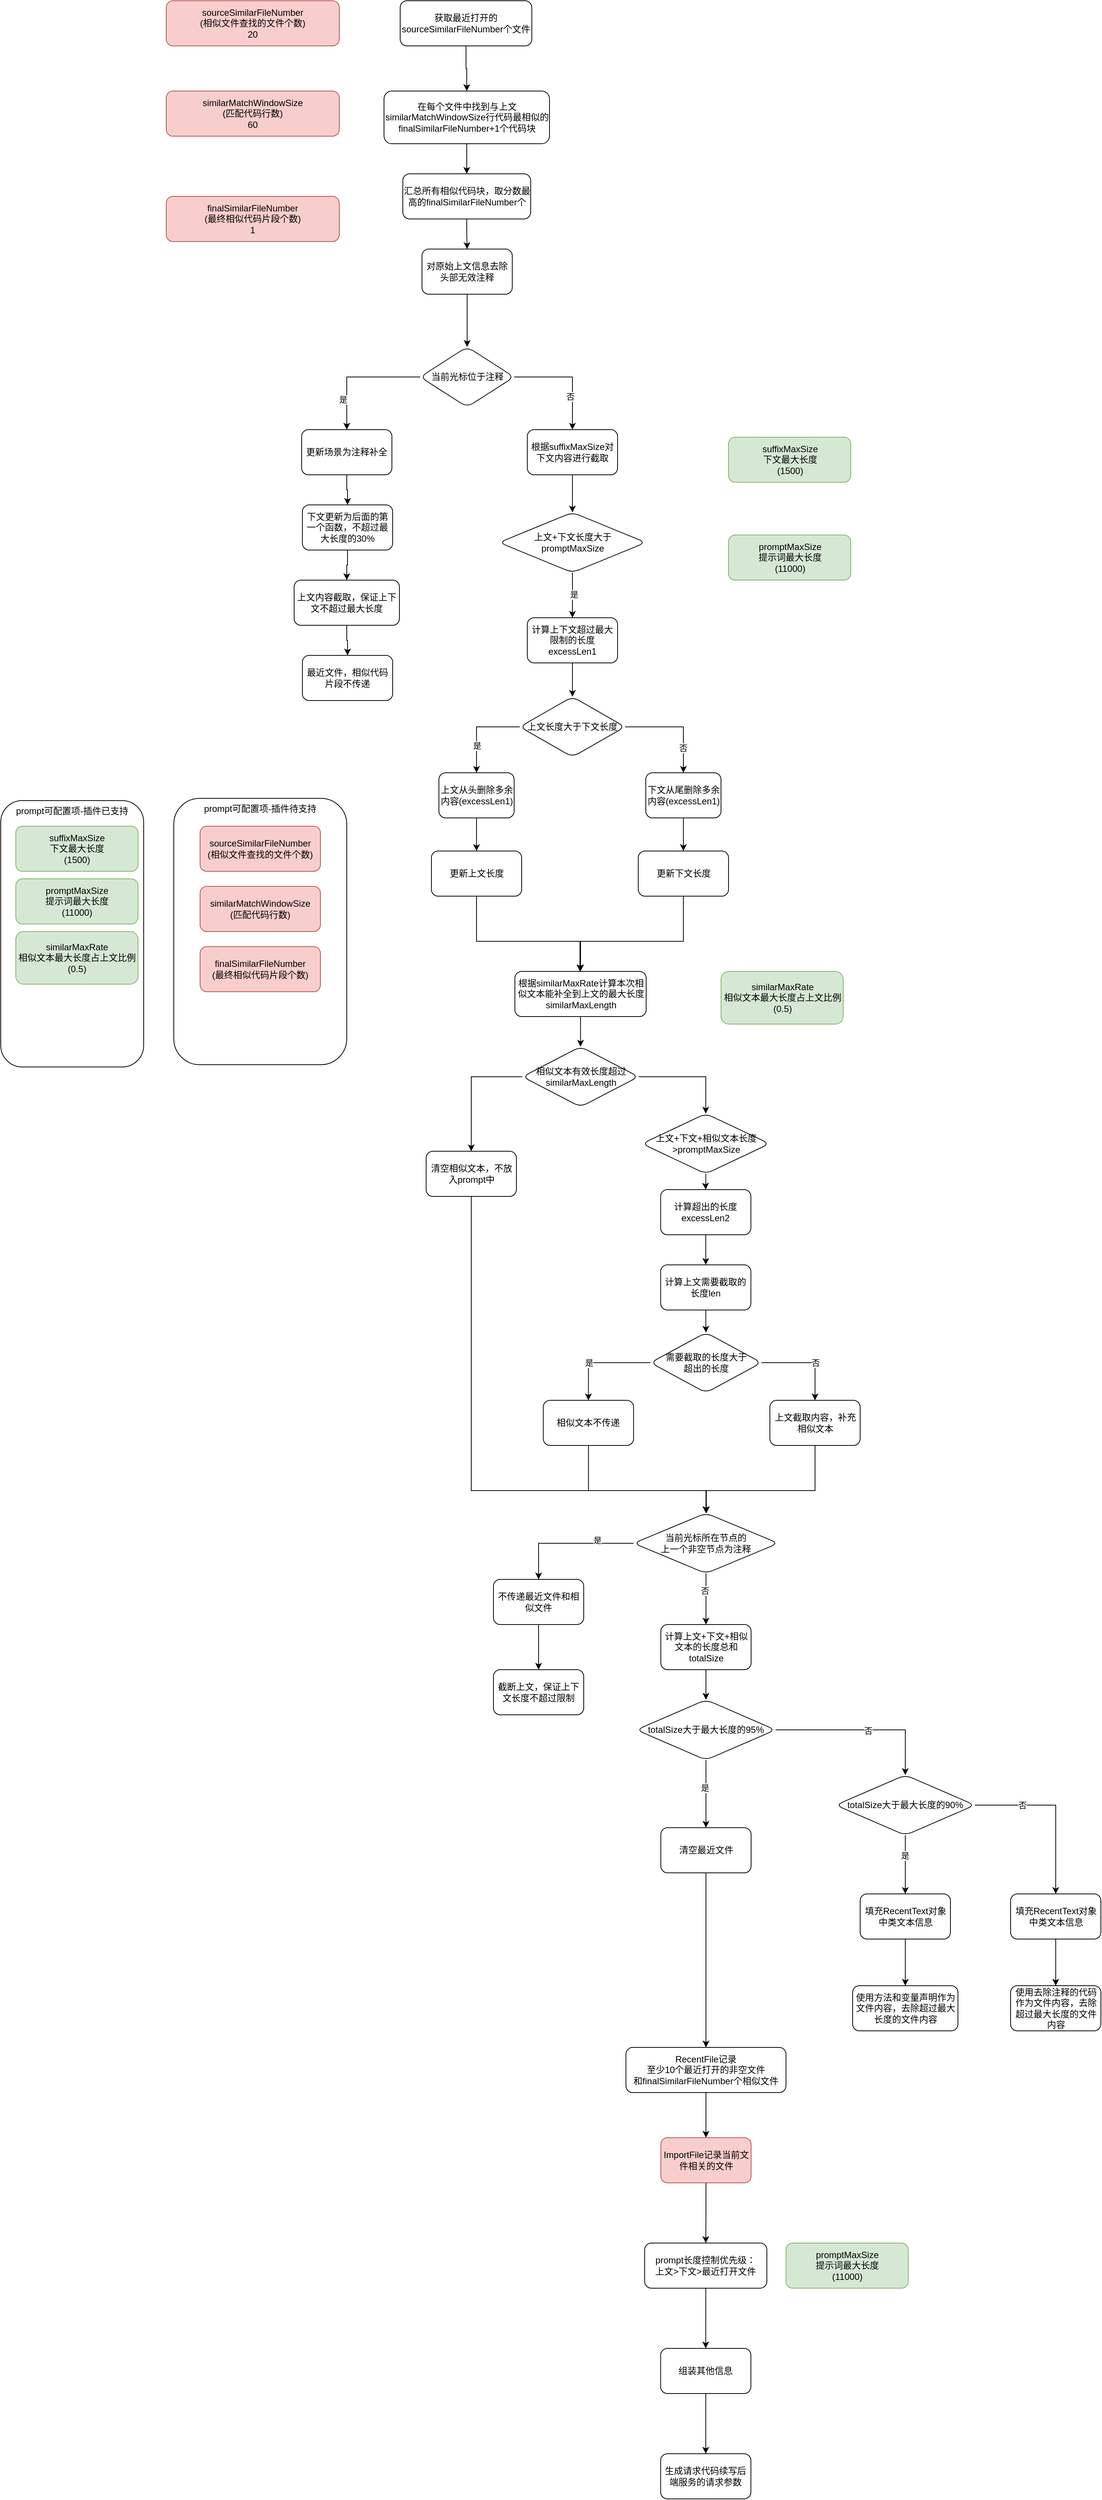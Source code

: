 <mxfile version="24.6.4" type="github" pages="2">
  <diagram id="vzhNXn0cpR2loQYzylK0" name="代码续写prompt构建">
    <mxGraphModel dx="1313" dy="1872" grid="1" gridSize="10" guides="1" tooltips="1" connect="1" arrows="1" fold="1" page="1" pageScale="1" pageWidth="827" pageHeight="1169" math="0" shadow="0">
      <root>
        <mxCell id="0" />
        <mxCell id="1" parent="0" />
        <mxCell id="B659ajGcxB3UIlLO64on-79" value="prompt可配置项-插件待支持" style="rounded=1;whiteSpace=wrap;html=1;verticalAlign=top;" vertex="1" parent="1">
          <mxGeometry x="860" y="640" width="230" height="354.01" as="geometry" />
        </mxCell>
        <mxCell id="raw9m31f8Q8C_QpOb1Fa-11" value="" style="edgeStyle=orthogonalEdgeStyle;rounded=0;orthogonalLoop=1;jettySize=auto;html=1;" parent="1" source="raw9m31f8Q8C_QpOb1Fa-6" target="raw9m31f8Q8C_QpOb1Fa-7" edge="1">
          <mxGeometry relative="1" as="geometry" />
        </mxCell>
        <mxCell id="raw9m31f8Q8C_QpOb1Fa-6" value="获取最近打开的&lt;span style=&quot;background-color: initial;&quot;&gt;sourceS&lt;/span&gt;imilar&lt;span style=&quot;background-color: initial;&quot;&gt;File&lt;/span&gt;&lt;span style=&quot;background-color: initial;&quot;&gt;Number&lt;/span&gt;个文件" style="rounded=1;whiteSpace=wrap;html=1;" parent="1" vertex="1">
          <mxGeometry x="1161" y="-420" width="175" height="60" as="geometry" />
        </mxCell>
        <mxCell id="raw9m31f8Q8C_QpOb1Fa-13" value="" style="edgeStyle=orthogonalEdgeStyle;rounded=0;orthogonalLoop=1;jettySize=auto;html=1;" parent="1" source="raw9m31f8Q8C_QpOb1Fa-7" target="raw9m31f8Q8C_QpOb1Fa-12" edge="1">
          <mxGeometry relative="1" as="geometry" />
        </mxCell>
        <mxCell id="raw9m31f8Q8C_QpOb1Fa-7" value="在每个文件中找到与上文similarMatchWindowSize行代码最相似的finalSimilarFileNumber+1个代码块" style="rounded=1;whiteSpace=wrap;html=1;" parent="1" vertex="1">
          <mxGeometry x="1139.5" y="-300" width="220" height="70" as="geometry" />
        </mxCell>
        <mxCell id="B659ajGcxB3UIlLO64on-47" style="edgeStyle=orthogonalEdgeStyle;rounded=0;orthogonalLoop=1;jettySize=auto;html=1;entryX=0.5;entryY=0;entryDx=0;entryDy=0;" edge="1" parent="1" source="raw9m31f8Q8C_QpOb1Fa-12" target="raw9m31f8Q8C_QpOb1Fa-14">
          <mxGeometry relative="1" as="geometry" />
        </mxCell>
        <mxCell id="raw9m31f8Q8C_QpOb1Fa-12" value="汇总所有相似代码块，取分数最高的finalSimilarFileNumber个" style="whiteSpace=wrap;html=1;rounded=1;" parent="1" vertex="1">
          <mxGeometry x="1164.5" y="-190" width="170" height="60" as="geometry" />
        </mxCell>
        <mxCell id="raw9m31f8Q8C_QpOb1Fa-16" value="" style="edgeStyle=orthogonalEdgeStyle;rounded=0;orthogonalLoop=1;jettySize=auto;html=1;" parent="1" source="raw9m31f8Q8C_QpOb1Fa-14" target="raw9m31f8Q8C_QpOb1Fa-15" edge="1">
          <mxGeometry relative="1" as="geometry" />
        </mxCell>
        <mxCell id="raw9m31f8Q8C_QpOb1Fa-14" value="对原始上文信息去除头部无效注释" style="rounded=1;whiteSpace=wrap;html=1;" parent="1" vertex="1">
          <mxGeometry x="1190" y="-90" width="120" height="60" as="geometry" />
        </mxCell>
        <mxCell id="raw9m31f8Q8C_QpOb1Fa-21" value="" style="edgeStyle=orthogonalEdgeStyle;rounded=0;orthogonalLoop=1;jettySize=auto;html=1;" parent="1" source="raw9m31f8Q8C_QpOb1Fa-15" target="raw9m31f8Q8C_QpOb1Fa-20" edge="1">
          <mxGeometry relative="1" as="geometry" />
        </mxCell>
        <mxCell id="raw9m31f8Q8C_QpOb1Fa-22" value="否" style="edgeLabel;html=1;align=center;verticalAlign=middle;resizable=0;points=[];" parent="raw9m31f8Q8C_QpOb1Fa-21" vertex="1" connectable="0">
          <mxGeometry x="0.403" y="-3" relative="1" as="geometry">
            <mxPoint as="offset" />
          </mxGeometry>
        </mxCell>
        <mxCell id="B659ajGcxB3UIlLO64on-84" style="edgeStyle=orthogonalEdgeStyle;rounded=0;orthogonalLoop=1;jettySize=auto;html=1;entryX=0.5;entryY=0;entryDx=0;entryDy=0;" edge="1" parent="1" source="raw9m31f8Q8C_QpOb1Fa-15" target="B659ajGcxB3UIlLO64on-80">
          <mxGeometry relative="1" as="geometry" />
        </mxCell>
        <mxCell id="B659ajGcxB3UIlLO64on-86" value="是" style="edgeLabel;html=1;align=center;verticalAlign=middle;resizable=0;points=[];" vertex="1" connectable="0" parent="B659ajGcxB3UIlLO64on-84">
          <mxGeometry x="-0.013" y="-1" relative="1" as="geometry">
            <mxPoint x="-20" y="31" as="offset" />
          </mxGeometry>
        </mxCell>
        <mxCell id="raw9m31f8Q8C_QpOb1Fa-15" value="当前光标位于注释" style="rhombus;whiteSpace=wrap;html=1;rounded=1;" parent="1" vertex="1">
          <mxGeometry x="1187.5" y="40" width="125" height="80" as="geometry" />
        </mxCell>
        <mxCell id="raw9m31f8Q8C_QpOb1Fa-24" value="" style="edgeStyle=orthogonalEdgeStyle;rounded=0;orthogonalLoop=1;jettySize=auto;html=1;" parent="1" source="raw9m31f8Q8C_QpOb1Fa-17" target="raw9m31f8Q8C_QpOb1Fa-23" edge="1">
          <mxGeometry relative="1" as="geometry" />
        </mxCell>
        <mxCell id="raw9m31f8Q8C_QpOb1Fa-17" value="下文更新为后面的第一个函数，不超过最大长度的30%" style="whiteSpace=wrap;html=1;rounded=1;" parent="1" vertex="1">
          <mxGeometry x="1031" y="250" width="120" height="60" as="geometry" />
        </mxCell>
        <mxCell id="raw9m31f8Q8C_QpOb1Fa-28" value="" style="edgeStyle=orthogonalEdgeStyle;rounded=0;orthogonalLoop=1;jettySize=auto;html=1;" parent="1" source="raw9m31f8Q8C_QpOb1Fa-20" target="raw9m31f8Q8C_QpOb1Fa-27" edge="1">
          <mxGeometry relative="1" as="geometry" />
        </mxCell>
        <mxCell id="raw9m31f8Q8C_QpOb1Fa-20" value="根据suffix&lt;span style=&quot;background-color: initial;&quot;&gt;MaxSize&lt;/span&gt;对下文内容进行截取" style="whiteSpace=wrap;html=1;rounded=1;" parent="1" vertex="1">
          <mxGeometry x="1330" y="150" width="120" height="60" as="geometry" />
        </mxCell>
        <mxCell id="raw9m31f8Q8C_QpOb1Fa-26" value="" style="edgeStyle=orthogonalEdgeStyle;rounded=0;orthogonalLoop=1;jettySize=auto;html=1;" parent="1" source="raw9m31f8Q8C_QpOb1Fa-23" target="raw9m31f8Q8C_QpOb1Fa-25" edge="1">
          <mxGeometry relative="1" as="geometry" />
        </mxCell>
        <mxCell id="raw9m31f8Q8C_QpOb1Fa-23" value="上文内容截取，保证上下文不超过最大长度" style="whiteSpace=wrap;html=1;rounded=1;" parent="1" vertex="1">
          <mxGeometry x="1020" y="350" width="140" height="60" as="geometry" />
        </mxCell>
        <mxCell id="raw9m31f8Q8C_QpOb1Fa-25" value="最近文件，相似代码片段不传递" style="whiteSpace=wrap;html=1;rounded=1;" parent="1" vertex="1">
          <mxGeometry x="1031" y="450" width="120" height="60" as="geometry" />
        </mxCell>
        <mxCell id="raw9m31f8Q8C_QpOb1Fa-30" value="" style="edgeStyle=orthogonalEdgeStyle;rounded=0;orthogonalLoop=1;jettySize=auto;html=1;" parent="1" source="raw9m31f8Q8C_QpOb1Fa-27" target="raw9m31f8Q8C_QpOb1Fa-29" edge="1">
          <mxGeometry relative="1" as="geometry" />
        </mxCell>
        <mxCell id="B659ajGcxB3UIlLO64on-53" value="是" style="edgeLabel;html=1;align=center;verticalAlign=middle;resizable=0;points=[];" vertex="1" connectable="0" parent="raw9m31f8Q8C_QpOb1Fa-30">
          <mxGeometry x="-0.047" y="2" relative="1" as="geometry">
            <mxPoint as="offset" />
          </mxGeometry>
        </mxCell>
        <mxCell id="raw9m31f8Q8C_QpOb1Fa-27" value="上文+下文长度大于&lt;div&gt;promptMaxSize&lt;/div&gt;" style="rhombus;whiteSpace=wrap;html=1;rounded=1;" parent="1" vertex="1">
          <mxGeometry x="1292.5" y="260" width="195" height="80" as="geometry" />
        </mxCell>
        <mxCell id="raw9m31f8Q8C_QpOb1Fa-32" value="" style="edgeStyle=orthogonalEdgeStyle;rounded=0;orthogonalLoop=1;jettySize=auto;html=1;" parent="1" source="raw9m31f8Q8C_QpOb1Fa-29" target="raw9m31f8Q8C_QpOb1Fa-31" edge="1">
          <mxGeometry relative="1" as="geometry" />
        </mxCell>
        <mxCell id="raw9m31f8Q8C_QpOb1Fa-29" value="计算上下文超过最大限制的长度&lt;div&gt;excessLen1&lt;/div&gt;" style="whiteSpace=wrap;html=1;rounded=1;" parent="1" vertex="1">
          <mxGeometry x="1330" y="400" width="120" height="60" as="geometry" />
        </mxCell>
        <mxCell id="raw9m31f8Q8C_QpOb1Fa-34" value="" style="edgeStyle=orthogonalEdgeStyle;rounded=0;orthogonalLoop=1;jettySize=auto;html=1;" parent="1" source="raw9m31f8Q8C_QpOb1Fa-31" target="raw9m31f8Q8C_QpOb1Fa-33" edge="1">
          <mxGeometry relative="1" as="geometry" />
        </mxCell>
        <mxCell id="raw9m31f8Q8C_QpOb1Fa-41" value="是" style="edgeLabel;html=1;align=center;verticalAlign=middle;resizable=0;points=[];" parent="raw9m31f8Q8C_QpOb1Fa-34" vertex="1" connectable="0">
          <mxGeometry x="-0.116" y="1" relative="1" as="geometry">
            <mxPoint x="-5" y="24" as="offset" />
          </mxGeometry>
        </mxCell>
        <mxCell id="raw9m31f8Q8C_QpOb1Fa-36" value="" style="edgeStyle=orthogonalEdgeStyle;rounded=0;orthogonalLoop=1;jettySize=auto;html=1;" parent="1" source="raw9m31f8Q8C_QpOb1Fa-31" target="raw9m31f8Q8C_QpOb1Fa-35" edge="1">
          <mxGeometry relative="1" as="geometry" />
        </mxCell>
        <mxCell id="raw9m31f8Q8C_QpOb1Fa-42" value="否" style="edgeLabel;html=1;align=center;verticalAlign=middle;resizable=0;points=[];" parent="raw9m31f8Q8C_QpOb1Fa-36" vertex="1" connectable="0">
          <mxGeometry x="0.516" y="-1" relative="1" as="geometry">
            <mxPoint as="offset" />
          </mxGeometry>
        </mxCell>
        <mxCell id="raw9m31f8Q8C_QpOb1Fa-31" value="上文长度大于下文长度" style="rhombus;whiteSpace=wrap;html=1;rounded=1;" parent="1" vertex="1">
          <mxGeometry x="1320" y="505" width="140" height="80" as="geometry" />
        </mxCell>
        <mxCell id="raw9m31f8Q8C_QpOb1Fa-38" value="" style="edgeStyle=orthogonalEdgeStyle;rounded=0;orthogonalLoop=1;jettySize=auto;html=1;" parent="1" source="raw9m31f8Q8C_QpOb1Fa-33" target="raw9m31f8Q8C_QpOb1Fa-37" edge="1">
          <mxGeometry relative="1" as="geometry" />
        </mxCell>
        <mxCell id="raw9m31f8Q8C_QpOb1Fa-33" value="上文从头删除多余内容(excessLen1)" style="whiteSpace=wrap;html=1;rounded=1;" parent="1" vertex="1">
          <mxGeometry x="1212.5" y="605.99" width="100" height="60" as="geometry" />
        </mxCell>
        <mxCell id="raw9m31f8Q8C_QpOb1Fa-40" style="edgeStyle=orthogonalEdgeStyle;rounded=0;orthogonalLoop=1;jettySize=auto;html=1;entryX=0.5;entryY=0;entryDx=0;entryDy=0;" parent="1" source="raw9m31f8Q8C_QpOb1Fa-35" target="raw9m31f8Q8C_QpOb1Fa-39" edge="1">
          <mxGeometry relative="1" as="geometry" />
        </mxCell>
        <mxCell id="raw9m31f8Q8C_QpOb1Fa-35" value="下文从尾删除多余内容(excessLen1)" style="whiteSpace=wrap;html=1;rounded=1;" parent="1" vertex="1">
          <mxGeometry x="1487.5" y="605.99" width="100" height="60" as="geometry" />
        </mxCell>
        <mxCell id="raw9m31f8Q8C_QpOb1Fa-47" style="edgeStyle=orthogonalEdgeStyle;rounded=0;orthogonalLoop=1;jettySize=auto;html=1;entryX=0.5;entryY=0;entryDx=0;entryDy=0;" parent="1" source="raw9m31f8Q8C_QpOb1Fa-37" target="raw9m31f8Q8C_QpOb1Fa-43" edge="1">
          <mxGeometry relative="1" as="geometry">
            <Array as="points">
              <mxPoint x="1263" y="830" />
              <mxPoint x="1400" y="830" />
            </Array>
          </mxGeometry>
        </mxCell>
        <mxCell id="raw9m31f8Q8C_QpOb1Fa-37" value="更新上文长度" style="whiteSpace=wrap;html=1;rounded=1;" parent="1" vertex="1">
          <mxGeometry x="1202.5" y="710" width="120" height="60" as="geometry" />
        </mxCell>
        <mxCell id="raw9m31f8Q8C_QpOb1Fa-46" style="edgeStyle=orthogonalEdgeStyle;rounded=0;orthogonalLoop=1;jettySize=auto;html=1;" parent="1" source="raw9m31f8Q8C_QpOb1Fa-39" target="raw9m31f8Q8C_QpOb1Fa-43" edge="1">
          <mxGeometry relative="1" as="geometry">
            <Array as="points">
              <mxPoint x="1537" y="830" />
              <mxPoint x="1400" y="830" />
            </Array>
          </mxGeometry>
        </mxCell>
        <mxCell id="raw9m31f8Q8C_QpOb1Fa-39" value="更新下文长度" style="whiteSpace=wrap;html=1;rounded=1;" parent="1" vertex="1">
          <mxGeometry x="1477.5" y="710" width="120" height="60" as="geometry" />
        </mxCell>
        <mxCell id="raw9m31f8Q8C_QpOb1Fa-49" value="" style="edgeStyle=orthogonalEdgeStyle;rounded=0;orthogonalLoop=1;jettySize=auto;html=1;" parent="1" source="raw9m31f8Q8C_QpOb1Fa-43" target="raw9m31f8Q8C_QpOb1Fa-48" edge="1">
          <mxGeometry relative="1" as="geometry" />
        </mxCell>
        <mxCell id="raw9m31f8Q8C_QpOb1Fa-43" value="根据similarMaxRate计算本次相似文本能补全到上文的最大长度&lt;div&gt;similarMaxLength&lt;/div&gt;" style="whiteSpace=wrap;html=1;rounded=1;" parent="1" vertex="1">
          <mxGeometry x="1313.5" y="870" width="174.5" height="60" as="geometry" />
        </mxCell>
        <mxCell id="raw9m31f8Q8C_QpOb1Fa-51" value="" style="edgeStyle=orthogonalEdgeStyle;rounded=0;orthogonalLoop=1;jettySize=auto;html=1;" parent="1" source="raw9m31f8Q8C_QpOb1Fa-48" target="raw9m31f8Q8C_QpOb1Fa-50" edge="1">
          <mxGeometry relative="1" as="geometry" />
        </mxCell>
        <mxCell id="raw9m31f8Q8C_QpOb1Fa-55" value="" style="edgeStyle=orthogonalEdgeStyle;rounded=0;orthogonalLoop=1;jettySize=auto;html=1;" parent="1" source="raw9m31f8Q8C_QpOb1Fa-48" target="raw9m31f8Q8C_QpOb1Fa-54" edge="1">
          <mxGeometry relative="1" as="geometry" />
        </mxCell>
        <mxCell id="raw9m31f8Q8C_QpOb1Fa-48" value="相似文本有效长度超过similarMaxLength" style="rhombus;whiteSpace=wrap;html=1;rounded=1;" parent="1" vertex="1">
          <mxGeometry x="1323.5" y="970" width="154.5" height="80" as="geometry" />
        </mxCell>
        <mxCell id="B659ajGcxB3UIlLO64on-59" style="edgeStyle=orthogonalEdgeStyle;rounded=0;orthogonalLoop=1;jettySize=auto;html=1;entryX=0.5;entryY=0;entryDx=0;entryDy=0;" edge="1" parent="1" source="raw9m31f8Q8C_QpOb1Fa-50" target="B659ajGcxB3UIlLO64on-11">
          <mxGeometry relative="1" as="geometry">
            <Array as="points">
              <mxPoint x="1256" y="1560" />
              <mxPoint x="1568" y="1560" />
            </Array>
          </mxGeometry>
        </mxCell>
        <mxCell id="raw9m31f8Q8C_QpOb1Fa-50" value="清空相似文本，不放入prompt中" style="whiteSpace=wrap;html=1;rounded=1;" parent="1" vertex="1">
          <mxGeometry x="1195.5" y="1109" width="120" height="60" as="geometry" />
        </mxCell>
        <mxCell id="raw9m31f8Q8C_QpOb1Fa-57" value="" style="edgeStyle=orthogonalEdgeStyle;rounded=0;orthogonalLoop=1;jettySize=auto;html=1;" parent="1" source="raw9m31f8Q8C_QpOb1Fa-54" target="raw9m31f8Q8C_QpOb1Fa-56" edge="1">
          <mxGeometry relative="1" as="geometry" />
        </mxCell>
        <mxCell id="raw9m31f8Q8C_QpOb1Fa-54" value="上文+下文+相似文本长度&amp;gt;promptMaxSize" style="rhombus;whiteSpace=wrap;html=1;rounded=1;" parent="1" vertex="1">
          <mxGeometry x="1482.5" y="1059" width="169.5" height="80" as="geometry" />
        </mxCell>
        <mxCell id="B659ajGcxB3UIlLO64on-2" value="" style="edgeStyle=orthogonalEdgeStyle;rounded=0;orthogonalLoop=1;jettySize=auto;html=1;" edge="1" parent="1" source="raw9m31f8Q8C_QpOb1Fa-56" target="B659ajGcxB3UIlLO64on-1">
          <mxGeometry relative="1" as="geometry" />
        </mxCell>
        <mxCell id="raw9m31f8Q8C_QpOb1Fa-56" value="计算超出的长度&lt;div&gt;excessLen2&lt;/div&gt;" style="whiteSpace=wrap;html=1;rounded=1;" parent="1" vertex="1">
          <mxGeometry x="1507.25" y="1160" width="120" height="60" as="geometry" />
        </mxCell>
        <mxCell id="B659ajGcxB3UIlLO64on-4" value="" style="edgeStyle=orthogonalEdgeStyle;rounded=0;orthogonalLoop=1;jettySize=auto;html=1;" edge="1" parent="1" source="B659ajGcxB3UIlLO64on-1" target="B659ajGcxB3UIlLO64on-3">
          <mxGeometry relative="1" as="geometry" />
        </mxCell>
        <mxCell id="B659ajGcxB3UIlLO64on-1" value="计算上文需要截取的长度len" style="whiteSpace=wrap;html=1;rounded=1;" vertex="1" parent="1">
          <mxGeometry x="1507.25" y="1260" width="120" height="60" as="geometry" />
        </mxCell>
        <mxCell id="B659ajGcxB3UIlLO64on-6" value="" style="edgeStyle=orthogonalEdgeStyle;rounded=0;orthogonalLoop=1;jettySize=auto;html=1;entryX=0.5;entryY=0;entryDx=0;entryDy=0;" edge="1" parent="1" source="B659ajGcxB3UIlLO64on-3" target="B659ajGcxB3UIlLO64on-5">
          <mxGeometry relative="1" as="geometry" />
        </mxCell>
        <mxCell id="B659ajGcxB3UIlLO64on-9" value="是" style="edgeLabel;html=1;align=center;verticalAlign=middle;resizable=0;points=[];" vertex="1" connectable="0" parent="B659ajGcxB3UIlLO64on-6">
          <mxGeometry x="-0.164" y="-2" relative="1" as="geometry">
            <mxPoint x="-27" y="2" as="offset" />
          </mxGeometry>
        </mxCell>
        <mxCell id="B659ajGcxB3UIlLO64on-8" value="" style="edgeStyle=orthogonalEdgeStyle;rounded=0;orthogonalLoop=1;jettySize=auto;html=1;" edge="1" parent="1" source="B659ajGcxB3UIlLO64on-3" target="B659ajGcxB3UIlLO64on-7">
          <mxGeometry relative="1" as="geometry" />
        </mxCell>
        <mxCell id="B659ajGcxB3UIlLO64on-10" value="否" style="edgeLabel;html=1;align=center;verticalAlign=middle;resizable=0;points=[];" vertex="1" connectable="0" parent="B659ajGcxB3UIlLO64on-8">
          <mxGeometry x="-0.055" relative="1" as="geometry">
            <mxPoint x="14" as="offset" />
          </mxGeometry>
        </mxCell>
        <mxCell id="B659ajGcxB3UIlLO64on-3" value="需要截取的长度大于&lt;div&gt;超出的长度&lt;/div&gt;" style="rhombus;whiteSpace=wrap;html=1;rounded=1;" vertex="1" parent="1">
          <mxGeometry x="1493.75" y="1350" width="147.5" height="80" as="geometry" />
        </mxCell>
        <mxCell id="B659ajGcxB3UIlLO64on-12" value="" style="edgeStyle=orthogonalEdgeStyle;rounded=0;orthogonalLoop=1;jettySize=auto;html=1;" edge="1" parent="1" source="B659ajGcxB3UIlLO64on-5" target="B659ajGcxB3UIlLO64on-11">
          <mxGeometry relative="1" as="geometry">
            <Array as="points">
              <mxPoint x="1411" y="1560" />
              <mxPoint x="1568" y="1560" />
            </Array>
          </mxGeometry>
        </mxCell>
        <mxCell id="B659ajGcxB3UIlLO64on-5" value="相似文本不传递" style="whiteSpace=wrap;html=1;rounded=1;" vertex="1" parent="1">
          <mxGeometry x="1351.25" y="1440" width="120" height="60" as="geometry" />
        </mxCell>
        <mxCell id="B659ajGcxB3UIlLO64on-58" style="edgeStyle=orthogonalEdgeStyle;rounded=0;orthogonalLoop=1;jettySize=auto;html=1;entryX=0.5;entryY=0;entryDx=0;entryDy=0;" edge="1" parent="1" source="B659ajGcxB3UIlLO64on-7" target="B659ajGcxB3UIlLO64on-11">
          <mxGeometry relative="1" as="geometry">
            <Array as="points">
              <mxPoint x="1713" y="1560" />
              <mxPoint x="1568" y="1560" />
            </Array>
          </mxGeometry>
        </mxCell>
        <mxCell id="B659ajGcxB3UIlLO64on-7" value="上文截取内容，补充相似文本" style="whiteSpace=wrap;html=1;rounded=1;" vertex="1" parent="1">
          <mxGeometry x="1652.5" y="1440" width="120" height="60" as="geometry" />
        </mxCell>
        <mxCell id="B659ajGcxB3UIlLO64on-14" value="" style="edgeStyle=orthogonalEdgeStyle;rounded=0;orthogonalLoop=1;jettySize=auto;html=1;" edge="1" parent="1" source="B659ajGcxB3UIlLO64on-11" target="B659ajGcxB3UIlLO64on-13">
          <mxGeometry relative="1" as="geometry" />
        </mxCell>
        <mxCell id="B659ajGcxB3UIlLO64on-19" value="是" style="edgeLabel;html=1;align=center;verticalAlign=middle;resizable=0;points=[];" vertex="1" connectable="0" parent="B659ajGcxB3UIlLO64on-14">
          <mxGeometry x="-0.44" y="-4" relative="1" as="geometry">
            <mxPoint as="offset" />
          </mxGeometry>
        </mxCell>
        <mxCell id="B659ajGcxB3UIlLO64on-25" value="" style="edgeStyle=orthogonalEdgeStyle;rounded=0;orthogonalLoop=1;jettySize=auto;html=1;" edge="1" parent="1" source="B659ajGcxB3UIlLO64on-11" target="B659ajGcxB3UIlLO64on-24">
          <mxGeometry relative="1" as="geometry" />
        </mxCell>
        <mxCell id="B659ajGcxB3UIlLO64on-26" value="否" style="edgeLabel;html=1;align=center;verticalAlign=middle;resizable=0;points=[];" vertex="1" connectable="0" parent="B659ajGcxB3UIlLO64on-25">
          <mxGeometry x="-0.32" y="-2" relative="1" as="geometry">
            <mxPoint as="offset" />
          </mxGeometry>
        </mxCell>
        <mxCell id="B659ajGcxB3UIlLO64on-11" value="当前光标所在节点的&lt;div&gt;上一个非空节点为注释&lt;/div&gt;" style="rhombus;whiteSpace=wrap;html=1;rounded=1;" vertex="1" parent="1">
          <mxGeometry x="1471.25" y="1590" width="192.5" height="80" as="geometry" />
        </mxCell>
        <mxCell id="B659ajGcxB3UIlLO64on-16" value="" style="edgeStyle=orthogonalEdgeStyle;rounded=0;orthogonalLoop=1;jettySize=auto;html=1;" edge="1" parent="1" source="B659ajGcxB3UIlLO64on-13" target="B659ajGcxB3UIlLO64on-15">
          <mxGeometry relative="1" as="geometry" />
        </mxCell>
        <mxCell id="B659ajGcxB3UIlLO64on-13" value="不传递最近文件和相似文件" style="whiteSpace=wrap;html=1;rounded=1;" vertex="1" parent="1">
          <mxGeometry x="1285" y="1678" width="120" height="60" as="geometry" />
        </mxCell>
        <mxCell id="B659ajGcxB3UIlLO64on-15" value="截断上文，保证上下文长度不超过限制" style="whiteSpace=wrap;html=1;rounded=1;" vertex="1" parent="1">
          <mxGeometry x="1285" y="1798" width="120" height="60" as="geometry" />
        </mxCell>
        <mxCell id="B659ajGcxB3UIlLO64on-28" value="" style="edgeStyle=orthogonalEdgeStyle;rounded=0;orthogonalLoop=1;jettySize=auto;html=1;" edge="1" parent="1" source="B659ajGcxB3UIlLO64on-24" target="B659ajGcxB3UIlLO64on-27">
          <mxGeometry relative="1" as="geometry" />
        </mxCell>
        <mxCell id="B659ajGcxB3UIlLO64on-24" value="计算上文+下文+相似文本的长度总和totalSize" style="whiteSpace=wrap;html=1;rounded=1;" vertex="1" parent="1">
          <mxGeometry x="1507.5" y="1738" width="120" height="60" as="geometry" />
        </mxCell>
        <mxCell id="B659ajGcxB3UIlLO64on-30" value="" style="edgeStyle=orthogonalEdgeStyle;rounded=0;orthogonalLoop=1;jettySize=auto;html=1;" edge="1" parent="1" source="B659ajGcxB3UIlLO64on-27" target="B659ajGcxB3UIlLO64on-29">
          <mxGeometry relative="1" as="geometry" />
        </mxCell>
        <mxCell id="B659ajGcxB3UIlLO64on-31" value="是" style="edgeLabel;html=1;align=center;verticalAlign=middle;resizable=0;points=[];" vertex="1" connectable="0" parent="B659ajGcxB3UIlLO64on-30">
          <mxGeometry x="-0.187" y="-2" relative="1" as="geometry">
            <mxPoint as="offset" />
          </mxGeometry>
        </mxCell>
        <mxCell id="B659ajGcxB3UIlLO64on-35" value="" style="edgeStyle=orthogonalEdgeStyle;rounded=0;orthogonalLoop=1;jettySize=auto;html=1;" edge="1" parent="1" source="B659ajGcxB3UIlLO64on-27" target="B659ajGcxB3UIlLO64on-34">
          <mxGeometry relative="1" as="geometry" />
        </mxCell>
        <mxCell id="B659ajGcxB3UIlLO64on-38" value="否" style="edgeLabel;html=1;align=center;verticalAlign=middle;resizable=0;points=[];" vertex="1" connectable="0" parent="B659ajGcxB3UIlLO64on-35">
          <mxGeometry x="0.052" y="-1" relative="1" as="geometry">
            <mxPoint as="offset" />
          </mxGeometry>
        </mxCell>
        <mxCell id="B659ajGcxB3UIlLO64on-27" value="totalSize大于最大长度的95%" style="rhombus;whiteSpace=wrap;html=1;rounded=1;" vertex="1" parent="1">
          <mxGeometry x="1475" y="1838" width="185" height="80" as="geometry" />
        </mxCell>
        <mxCell id="B659ajGcxB3UIlLO64on-62" value="" style="edgeStyle=orthogonalEdgeStyle;rounded=0;orthogonalLoop=1;jettySize=auto;html=1;" edge="1" parent="1" source="B659ajGcxB3UIlLO64on-29" target="B659ajGcxB3UIlLO64on-61">
          <mxGeometry relative="1" as="geometry" />
        </mxCell>
        <mxCell id="B659ajGcxB3UIlLO64on-29" value="清空最近文件" style="whiteSpace=wrap;html=1;rounded=1;" vertex="1" parent="1">
          <mxGeometry x="1507.5" y="2008" width="120" height="60" as="geometry" />
        </mxCell>
        <mxCell id="B659ajGcxB3UIlLO64on-37" value="" style="edgeStyle=orthogonalEdgeStyle;rounded=0;orthogonalLoop=1;jettySize=auto;html=1;" edge="1" parent="1" source="B659ajGcxB3UIlLO64on-34" target="B659ajGcxB3UIlLO64on-36">
          <mxGeometry relative="1" as="geometry" />
        </mxCell>
        <mxCell id="B659ajGcxB3UIlLO64on-45" value="是" style="edgeLabel;html=1;align=center;verticalAlign=middle;resizable=0;points=[];" vertex="1" connectable="0" parent="B659ajGcxB3UIlLO64on-37">
          <mxGeometry x="-0.308" y="-1" relative="1" as="geometry">
            <mxPoint as="offset" />
          </mxGeometry>
        </mxCell>
        <mxCell id="B659ajGcxB3UIlLO64on-42" value="" style="edgeStyle=orthogonalEdgeStyle;rounded=0;orthogonalLoop=1;jettySize=auto;html=1;" edge="1" parent="1" source="B659ajGcxB3UIlLO64on-34" target="B659ajGcxB3UIlLO64on-41">
          <mxGeometry relative="1" as="geometry" />
        </mxCell>
        <mxCell id="B659ajGcxB3UIlLO64on-46" value="否" style="edgeLabel;html=1;align=center;verticalAlign=middle;resizable=0;points=[];" vertex="1" connectable="0" parent="B659ajGcxB3UIlLO64on-42">
          <mxGeometry x="-0.447" relative="1" as="geometry">
            <mxPoint as="offset" />
          </mxGeometry>
        </mxCell>
        <mxCell id="B659ajGcxB3UIlLO64on-34" value="totalSize大于最大长度的90%" style="rhombus;whiteSpace=wrap;html=1;rounded=1;" vertex="1" parent="1">
          <mxGeometry x="1740" y="1938" width="185" height="80" as="geometry" />
        </mxCell>
        <mxCell id="B659ajGcxB3UIlLO64on-40" value="" style="edgeStyle=orthogonalEdgeStyle;rounded=0;orthogonalLoop=1;jettySize=auto;html=1;" edge="1" parent="1" source="B659ajGcxB3UIlLO64on-36" target="B659ajGcxB3UIlLO64on-39">
          <mxGeometry relative="1" as="geometry" />
        </mxCell>
        <mxCell id="B659ajGcxB3UIlLO64on-36" value="填充RecentText对象中类文本信息" style="whiteSpace=wrap;html=1;rounded=1;" vertex="1" parent="1">
          <mxGeometry x="1772.5" y="2096" width="120" height="60" as="geometry" />
        </mxCell>
        <mxCell id="B659ajGcxB3UIlLO64on-39" value="使用方法和变量声明作为文件内容，去除超过最大长度的文件内容" style="whiteSpace=wrap;html=1;rounded=1;" vertex="1" parent="1">
          <mxGeometry x="1762.5" y="2218" width="140" height="60" as="geometry" />
        </mxCell>
        <mxCell id="B659ajGcxB3UIlLO64on-44" value="" style="edgeStyle=orthogonalEdgeStyle;rounded=0;orthogonalLoop=1;jettySize=auto;html=1;" edge="1" parent="1" source="B659ajGcxB3UIlLO64on-41" target="B659ajGcxB3UIlLO64on-43">
          <mxGeometry relative="1" as="geometry" />
        </mxCell>
        <mxCell id="B659ajGcxB3UIlLO64on-41" value="填充RecentText对象中类文本信息" style="whiteSpace=wrap;html=1;rounded=1;" vertex="1" parent="1">
          <mxGeometry x="1972.5" y="2096" width="120" height="60" as="geometry" />
        </mxCell>
        <mxCell id="B659ajGcxB3UIlLO64on-43" value="使用去除注释的代码作为&lt;span style=&quot;background-color: initial;&quot;&gt;文件内容，去除超过最大长度的文件内容&lt;/span&gt;" style="whiteSpace=wrap;html=1;rounded=1;" vertex="1" parent="1">
          <mxGeometry x="1972.5" y="2218" width="120" height="60" as="geometry" />
        </mxCell>
        <mxCell id="B659ajGcxB3UIlLO64on-48" value="&lt;div&gt;&lt;span style=&quot;background-color: initial;&quot;&gt;sourceS&lt;/span&gt;imilar&lt;span style=&quot;background-color: initial;&quot;&gt;File&lt;/span&gt;&lt;span style=&quot;background-color: initial;&quot;&gt;Number&lt;/span&gt;&lt;/div&gt;&lt;div&gt;(相似文件查找的文件个数)&lt;/div&gt;&lt;div&gt;20&lt;/div&gt;" style="rounded=1;whiteSpace=wrap;html=1;fillColor=#f8cecc;strokeColor=#b85450;" vertex="1" parent="1">
          <mxGeometry x="850" y="-420" width="230" height="60" as="geometry" />
        </mxCell>
        <mxCell id="B659ajGcxB3UIlLO64on-49" value="&lt;div&gt;similarMatchWindowSize&lt;/div&gt;&lt;div&gt;&lt;span style=&quot;background-color: initial;&quot;&gt;(匹配代码行数)&lt;/span&gt;&lt;/div&gt;&lt;div&gt;&lt;span style=&quot;background-color: initial;&quot;&gt;60&lt;/span&gt;&lt;/div&gt;" style="rounded=1;whiteSpace=wrap;html=1;fillColor=#f8cecc;strokeColor=#b85450;" vertex="1" parent="1">
          <mxGeometry x="850" y="-300" width="230" height="60" as="geometry" />
        </mxCell>
        <mxCell id="B659ajGcxB3UIlLO64on-50" value="&lt;div&gt;finalSimilarFileNumber&lt;/div&gt;&lt;div&gt;(最终相似代码片段个数)&lt;/div&gt;&lt;div&gt;1&lt;/div&gt;" style="rounded=1;whiteSpace=wrap;html=1;fillColor=#f8cecc;strokeColor=#b85450;" vertex="1" parent="1">
          <mxGeometry x="850" y="-160" width="230" height="60" as="geometry" />
        </mxCell>
        <mxCell id="B659ajGcxB3UIlLO64on-54" value="&lt;div&gt;&lt;div&gt;suffix&lt;span style=&quot;background-color: initial;&quot;&gt;MaxSize&lt;/span&gt;&lt;/div&gt;&lt;/div&gt;&lt;div&gt;下文最大长度&lt;/div&gt;&lt;div&gt;&lt;span style=&quot;background-color: initial;&quot;&gt;(1500)&lt;/span&gt;&lt;br&gt;&lt;/div&gt;" style="rounded=1;whiteSpace=wrap;html=1;fillColor=#d5e8d4;strokeColor=#82b366;" vertex="1" parent="1">
          <mxGeometry x="1597.5" y="160" width="162.5" height="60" as="geometry" />
        </mxCell>
        <mxCell id="B659ajGcxB3UIlLO64on-55" value="&lt;div&gt;promptMaxSize&lt;br&gt;&lt;/div&gt;&lt;div&gt;提示词最大长度&lt;/div&gt;&lt;div&gt;&lt;span style=&quot;background-color: initial;&quot;&gt;(11000)&lt;/span&gt;&lt;/div&gt;" style="rounded=1;whiteSpace=wrap;html=1;fillColor=#d5e8d4;strokeColor=#82b366;" vertex="1" parent="1">
          <mxGeometry x="1597.5" y="290" width="162.5" height="60" as="geometry" />
        </mxCell>
        <mxCell id="B659ajGcxB3UIlLO64on-57" value="&lt;div&gt;similarMaxRate&lt;br&gt;&lt;/div&gt;相似文本最大长度占上文比例&lt;div&gt;(0.5)&lt;/div&gt;" style="rounded=1;whiteSpace=wrap;html=1;fillColor=#d5e8d4;strokeColor=#82b366;" vertex="1" parent="1">
          <mxGeometry x="1587.5" y="870" width="162.5" height="70" as="geometry" />
        </mxCell>
        <mxCell id="B659ajGcxB3UIlLO64on-64" value="" style="edgeStyle=orthogonalEdgeStyle;rounded=0;orthogonalLoop=1;jettySize=auto;html=1;" edge="1" parent="1" source="B659ajGcxB3UIlLO64on-61" target="B659ajGcxB3UIlLO64on-63">
          <mxGeometry relative="1" as="geometry" />
        </mxCell>
        <mxCell id="B659ajGcxB3UIlLO64on-61" value="RecentFile记录&lt;div&gt;至少10个最近打开的非空文件&lt;/div&gt;&lt;div&gt;和finalSimilarFileNumber个相似文件&lt;/div&gt;" style="whiteSpace=wrap;html=1;rounded=1;" vertex="1" parent="1">
          <mxGeometry x="1461.13" y="2300" width="212.75" height="60" as="geometry" />
        </mxCell>
        <mxCell id="B659ajGcxB3UIlLO64on-66" value="" style="edgeStyle=orthogonalEdgeStyle;rounded=0;orthogonalLoop=1;jettySize=auto;html=1;" edge="1" parent="1" source="B659ajGcxB3UIlLO64on-63" target="B659ajGcxB3UIlLO64on-65">
          <mxGeometry relative="1" as="geometry" />
        </mxCell>
        <mxCell id="B659ajGcxB3UIlLO64on-63" value="ImportFile记录当前文件相关的文件" style="whiteSpace=wrap;html=1;rounded=1;fillColor=#f8cecc;strokeColor=#b85450;" vertex="1" parent="1">
          <mxGeometry x="1507.505" y="2420" width="120" height="60" as="geometry" />
        </mxCell>
        <mxCell id="B659ajGcxB3UIlLO64on-69" value="" style="edgeStyle=orthogonalEdgeStyle;rounded=0;orthogonalLoop=1;jettySize=auto;html=1;" edge="1" parent="1" source="B659ajGcxB3UIlLO64on-65" target="B659ajGcxB3UIlLO64on-68">
          <mxGeometry relative="1" as="geometry" />
        </mxCell>
        <mxCell id="B659ajGcxB3UIlLO64on-65" value="prompt长度控制&lt;span style=&quot;background-color: initial;&quot;&gt;优先级：&lt;/span&gt;&lt;div&gt;上文&amp;gt;下文&amp;gt;最近打开文件&lt;/div&gt;" style="whiteSpace=wrap;html=1;rounded=1;" vertex="1" parent="1">
          <mxGeometry x="1486" y="2560" width="162.49" height="60" as="geometry" />
        </mxCell>
        <mxCell id="B659ajGcxB3UIlLO64on-67" value="&lt;div&gt;promptMaxSize&lt;br&gt;&lt;/div&gt;&lt;div&gt;提示词最大长度&lt;/div&gt;&lt;div&gt;&lt;span style=&quot;background-color: initial;&quot;&gt;(11000)&lt;/span&gt;&lt;/div&gt;" style="rounded=1;whiteSpace=wrap;html=1;fillColor=#d5e8d4;strokeColor=#82b366;" vertex="1" parent="1">
          <mxGeometry x="1673.88" y="2560" width="162.5" height="60" as="geometry" />
        </mxCell>
        <mxCell id="B659ajGcxB3UIlLO64on-71" value="" style="edgeStyle=orthogonalEdgeStyle;rounded=0;orthogonalLoop=1;jettySize=auto;html=1;" edge="1" parent="1" source="B659ajGcxB3UIlLO64on-68" target="B659ajGcxB3UIlLO64on-70">
          <mxGeometry relative="1" as="geometry" />
        </mxCell>
        <mxCell id="B659ajGcxB3UIlLO64on-68" value="组装其他信息" style="whiteSpace=wrap;html=1;rounded=1;" vertex="1" parent="1">
          <mxGeometry x="1507.245" y="2700" width="120" height="60" as="geometry" />
        </mxCell>
        <mxCell id="B659ajGcxB3UIlLO64on-70" value="生成请求代码续写后端服务的请求参数" style="whiteSpace=wrap;html=1;rounded=1;" vertex="1" parent="1">
          <mxGeometry x="1507.245" y="2840" width="120" height="60" as="geometry" />
        </mxCell>
        <mxCell id="B659ajGcxB3UIlLO64on-72" value="prompt可配置项-插件已支持" style="rounded=1;whiteSpace=wrap;html=1;verticalAlign=top;" vertex="1" parent="1">
          <mxGeometry x="630" y="642.99" width="190" height="354.01" as="geometry" />
        </mxCell>
        <mxCell id="B659ajGcxB3UIlLO64on-73" value="&lt;div&gt;&lt;span style=&quot;background-color: initial;&quot;&gt;sourceS&lt;/span&gt;imilar&lt;span style=&quot;background-color: initial;&quot;&gt;File&lt;/span&gt;&lt;span style=&quot;background-color: initial;&quot;&gt;Number&lt;/span&gt;&lt;/div&gt;&lt;div&gt;(相似文件查找的文件个数)&lt;/div&gt;" style="rounded=1;whiteSpace=wrap;html=1;fillColor=#f8cecc;strokeColor=#b85450;" vertex="1" parent="1">
          <mxGeometry x="895" y="677" width="160" height="60" as="geometry" />
        </mxCell>
        <mxCell id="B659ajGcxB3UIlLO64on-74" value="&lt;div&gt;similarMatchWindowSize&lt;/div&gt;&lt;div&gt;&lt;span style=&quot;background-color: initial;&quot;&gt;(匹配代码行数)&lt;/span&gt;&lt;/div&gt;" style="rounded=1;whiteSpace=wrap;html=1;fillColor=#f8cecc;strokeColor=#b85450;" vertex="1" parent="1">
          <mxGeometry x="895" y="757" width="160" height="60" as="geometry" />
        </mxCell>
        <mxCell id="B659ajGcxB3UIlLO64on-75" value="&lt;div&gt;finalSimilarFileNumber&lt;/div&gt;&lt;div&gt;(最终相似代码片段个数)&lt;/div&gt;" style="rounded=1;whiteSpace=wrap;html=1;fillColor=#f8cecc;strokeColor=#b85450;" vertex="1" parent="1">
          <mxGeometry x="895" y="837" width="160" height="60" as="geometry" />
        </mxCell>
        <mxCell id="B659ajGcxB3UIlLO64on-76" value="&lt;div&gt;&lt;div&gt;suffix&lt;span style=&quot;background-color: initial;&quot;&gt;MaxSize&lt;/span&gt;&lt;/div&gt;&lt;/div&gt;&lt;div&gt;下文最大长度&lt;/div&gt;&lt;div&gt;&lt;span style=&quot;background-color: initial;&quot;&gt;(1500)&lt;/span&gt;&lt;br&gt;&lt;/div&gt;" style="rounded=1;whiteSpace=wrap;html=1;fillColor=#d5e8d4;strokeColor=#82b366;" vertex="1" parent="1">
          <mxGeometry x="650" y="677" width="162.5" height="60" as="geometry" />
        </mxCell>
        <mxCell id="B659ajGcxB3UIlLO64on-77" value="&lt;div&gt;promptMaxSize&lt;br&gt;&lt;/div&gt;&lt;div&gt;提示词最大长度&lt;/div&gt;&lt;div&gt;&lt;span style=&quot;background-color: initial;&quot;&gt;(11000)&lt;/span&gt;&lt;/div&gt;" style="rounded=1;whiteSpace=wrap;html=1;fillColor=#d5e8d4;strokeColor=#82b366;" vertex="1" parent="1">
          <mxGeometry x="650" y="747" width="162.5" height="60" as="geometry" />
        </mxCell>
        <mxCell id="B659ajGcxB3UIlLO64on-78" value="&lt;div&gt;similarMaxRate&lt;br&gt;&lt;/div&gt;相似文本最大长度占上文比例&lt;div&gt;(0.5)&lt;/div&gt;" style="rounded=1;whiteSpace=wrap;html=1;fillColor=#d5e8d4;strokeColor=#82b366;" vertex="1" parent="1">
          <mxGeometry x="650" y="817" width="162.5" height="70" as="geometry" />
        </mxCell>
        <mxCell id="B659ajGcxB3UIlLO64on-85" style="edgeStyle=orthogonalEdgeStyle;rounded=0;orthogonalLoop=1;jettySize=auto;html=1;entryX=0.5;entryY=0;entryDx=0;entryDy=0;" edge="1" parent="1" source="B659ajGcxB3UIlLO64on-80" target="raw9m31f8Q8C_QpOb1Fa-17">
          <mxGeometry relative="1" as="geometry" />
        </mxCell>
        <mxCell id="B659ajGcxB3UIlLO64on-80" value="更新场景为注释补全" style="whiteSpace=wrap;html=1;rounded=1;" vertex="1" parent="1">
          <mxGeometry x="1030" y="150" width="120" height="60" as="geometry" />
        </mxCell>
      </root>
    </mxGraphModel>
  </diagram>
  <diagram name="第 1 页" id="jEDfotLl1M53ruZNgKZM">
    <mxGraphModel dx="1167" dy="624" grid="1" gridSize="10" guides="1" tooltips="1" connect="1" arrows="1" fold="1" page="1" pageScale="1" pageWidth="827" pageHeight="1169" math="0" shadow="0">
      <root>
        <mxCell id="0" />
        <mxCell id="1" parent="0" />
        <mxCell id="xEuWGb0h00F0R__ui8Ct-12" style="edgeStyle=orthogonalEdgeStyle;rounded=0;orthogonalLoop=1;jettySize=auto;html=1;entryX=0.5;entryY=0;entryDx=0;entryDy=0;" edge="1" parent="1" source="xEuWGb0h00F0R__ui8Ct-1" target="xEuWGb0h00F0R__ui8Ct-2">
          <mxGeometry relative="1" as="geometry" />
        </mxCell>
        <mxCell id="xEuWGb0h00F0R__ui8Ct-1" value="上下文prompt" style="rounded=1;whiteSpace=wrap;html=1;" vertex="1" parent="1">
          <mxGeometry x="295" y="40" width="120" height="60" as="geometry" />
        </mxCell>
        <mxCell id="xEuWGb0h00F0R__ui8Ct-13" style="edgeStyle=orthogonalEdgeStyle;rounded=0;orthogonalLoop=1;jettySize=auto;html=1;" edge="1" parent="1" source="xEuWGb0h00F0R__ui8Ct-2" target="xEuWGb0h00F0R__ui8Ct-3">
          <mxGeometry relative="1" as="geometry" />
        </mxCell>
        <mxCell id="xEuWGb0h00F0R__ui8Ct-2" value="切分成行" style="rounded=1;whiteSpace=wrap;html=1;" vertex="1" parent="1">
          <mxGeometry x="295" y="150" width="120" height="60" as="geometry" />
        </mxCell>
        <mxCell id="xEuWGb0h00F0R__ui8Ct-5" value="" style="edgeStyle=orthogonalEdgeStyle;rounded=0;orthogonalLoop=1;jettySize=auto;html=1;" edge="1" parent="1" source="xEuWGb0h00F0R__ui8Ct-3" target="xEuWGb0h00F0R__ui8Ct-4">
          <mxGeometry relative="1" as="geometry" />
        </mxCell>
        <mxCell id="xEuWGb0h00F0R__ui8Ct-3" value="切分成单词&lt;div&gt;(排除空和数字开头的单词)&lt;/div&gt;" style="rounded=1;whiteSpace=wrap;html=1;" vertex="1" parent="1">
          <mxGeometry x="280" y="250" width="150" height="60" as="geometry" />
        </mxCell>
        <mxCell id="xEuWGb0h00F0R__ui8Ct-7" value="" style="edgeStyle=orthogonalEdgeStyle;rounded=0;orthogonalLoop=1;jettySize=auto;html=1;" edge="1" parent="1" source="xEuWGb0h00F0R__ui8Ct-4" target="xEuWGb0h00F0R__ui8Ct-6">
          <mxGeometry relative="1" as="geometry" />
        </mxCell>
        <mxCell id="xEuWGb0h00F0R__ui8Ct-4" value="需要排除关键词" style="rhombus;whiteSpace=wrap;html=1;rounded=1;" vertex="1" parent="1">
          <mxGeometry x="287.5" y="340" width="135" height="60" as="geometry" />
        </mxCell>
        <mxCell id="xEuWGb0h00F0R__ui8Ct-9" value="" style="edgeStyle=orthogonalEdgeStyle;rounded=0;orthogonalLoop=1;jettySize=auto;html=1;" edge="1" parent="1" source="xEuWGb0h00F0R__ui8Ct-6" target="xEuWGb0h00F0R__ui8Ct-8">
          <mxGeometry relative="1" as="geometry" />
        </mxCell>
        <mxCell id="xEuWGb0h00F0R__ui8Ct-6" value="删除关键词" style="whiteSpace=wrap;html=1;rounded=1;" vertex="1" parent="1">
          <mxGeometry x="295" y="440" width="120" height="60" as="geometry" />
        </mxCell>
        <mxCell id="xEuWGb0h00F0R__ui8Ct-11" value="" style="edgeStyle=orthogonalEdgeStyle;rounded=0;orthogonalLoop=1;jettySize=auto;html=1;" edge="1" parent="1" source="xEuWGb0h00F0R__ui8Ct-8" target="xEuWGb0h00F0R__ui8Ct-10">
          <mxGeometry relative="1" as="geometry" />
        </mxCell>
        <mxCell id="xEuWGb0h00F0R__ui8Ct-8" value="需要去重" style="rhombus;whiteSpace=wrap;html=1;rounded=1;" vertex="1" parent="1">
          <mxGeometry x="315" y="530" width="80" height="60" as="geometry" />
        </mxCell>
        <mxCell id="xEuWGb0h00F0R__ui8Ct-15" value="" style="edgeStyle=orthogonalEdgeStyle;rounded=0;orthogonalLoop=1;jettySize=auto;html=1;" edge="1" parent="1" source="xEuWGb0h00F0R__ui8Ct-10" target="xEuWGb0h00F0R__ui8Ct-14">
          <mxGeometry relative="1" as="geometry" />
        </mxCell>
        <mxCell id="xEuWGb0h00F0R__ui8Ct-10" value="关键词去重" style="whiteSpace=wrap;html=1;rounded=1;" vertex="1" parent="1">
          <mxGeometry x="295" y="630" width="120" height="60" as="geometry" />
        </mxCell>
        <mxCell id="xEuWGb0h00F0R__ui8Ct-14" value="行数大于窗口大小" style="rhombus;whiteSpace=wrap;html=1;rounded=1;" vertex="1" parent="1">
          <mxGeometry x="292.5" y="740" width="125" height="80" as="geometry" />
        </mxCell>
      </root>
    </mxGraphModel>
  </diagram>
</mxfile>
